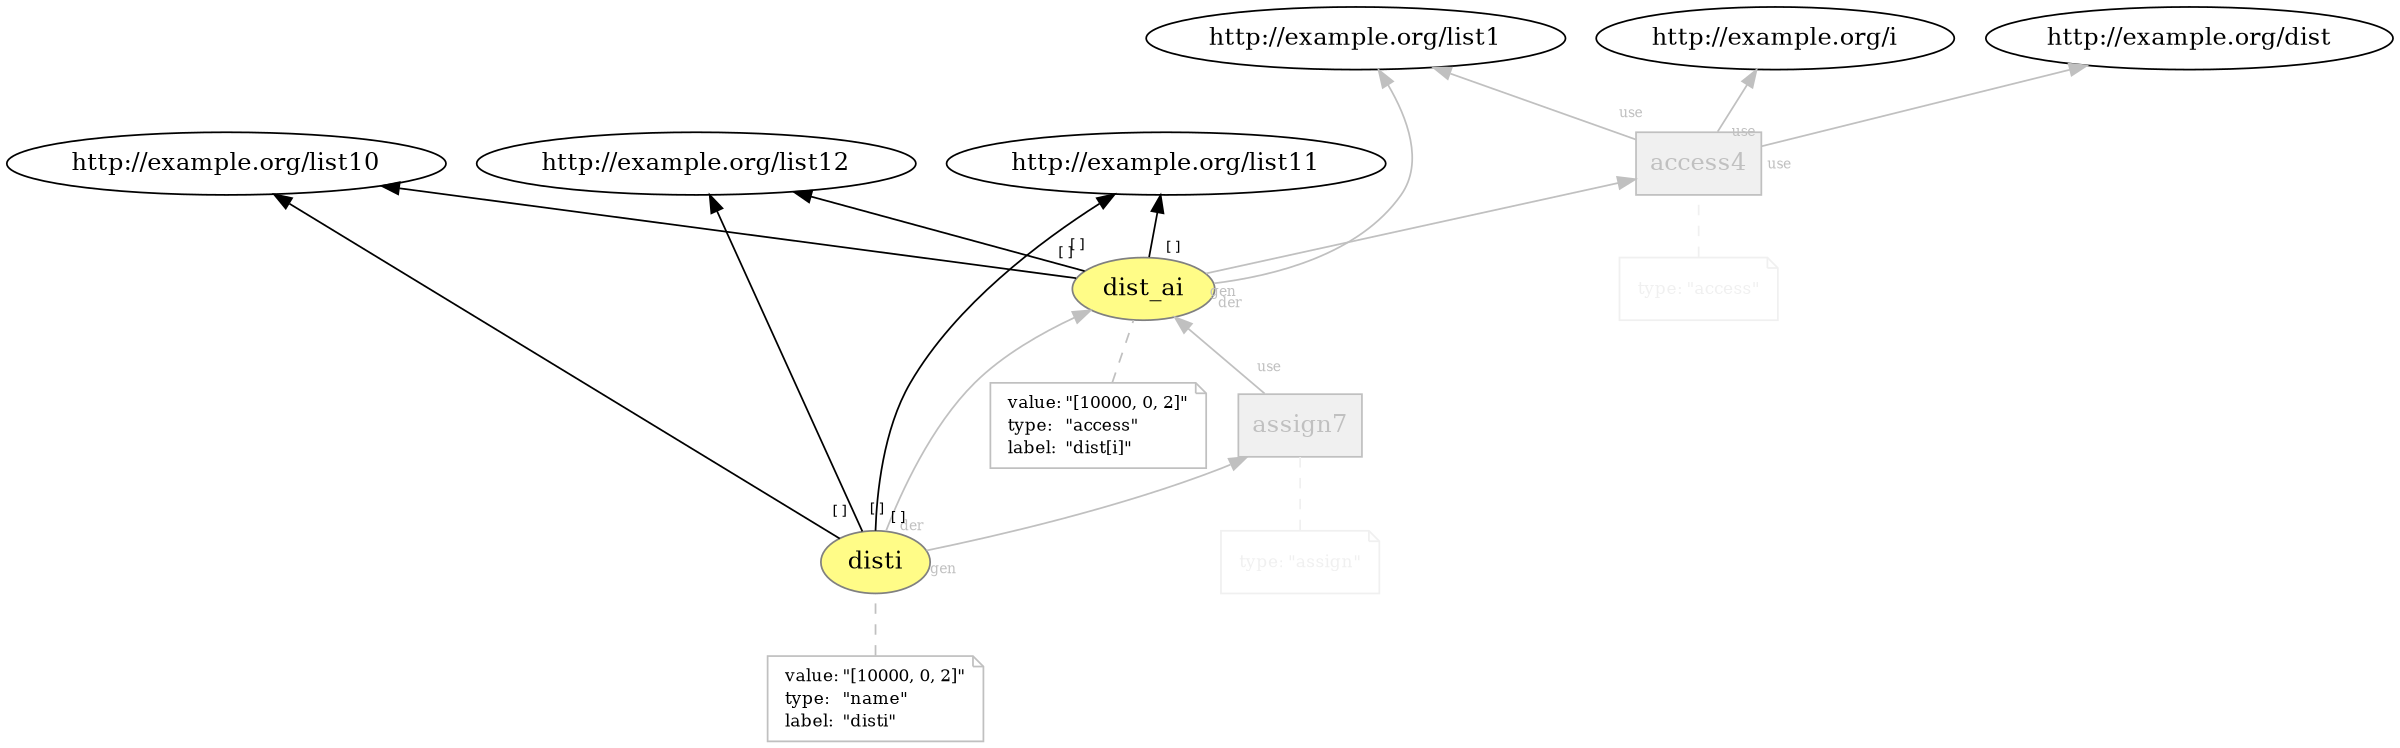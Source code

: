 digraph "PROV" { size="16,12"; rankdir="BT";
"http://example.org/dist_ai" [fillcolor="#FFFC87",color="#808080",style="filled",label="dist_ai",URL="http://example.org/dist_ai"]
"-attrs0" [color="gray",shape="note",fontsize="10",fontcolor="black",label=<<TABLE cellpadding="0" border="0">
	<TR>
	    <TD align="left">value:</TD>
	    <TD align="left">&quot;[10000, 0, 2]&quot;</TD>
	</TR>
	<TR>
	    <TD align="left">type:</TD>
	    <TD align="left">&quot;access&quot;</TD>
	</TR>
	<TR>
	    <TD align="left">label:</TD>
	    <TD align="left">&quot;dist[i]&quot;</TD>
	</TR>
</TABLE>>]
"-attrs0" -> "http://example.org/dist_ai" [color="gray",style="dashed",arrowhead="none"]
"http://example.org/dist_ai" -> "http://example.org/list10" [labelfontsize="8",labeldistance="1.5",color="black",labelangle="60.0",rotation="20",taillabel="[ ]"]
"http://example.org/dist_ai" -> "http://example.org/list11" [labelfontsize="8",labeldistance="1.5",color="black",labelangle="60.0",rotation="20",taillabel="[ ]"]
"http://example.org/dist_ai" -> "http://example.org/list12" [labelfontsize="8",labeldistance="1.5",color="black",labelangle="60.0",rotation="20",taillabel="[ ]"]
"http://example.org/access4" [fillcolor="#F0F0F0",color="gray",shape="polygon",sides="4",style="filled",label="access4",URL="http://example.org/access4",fontcolor="gray"]
"-attrs1" [color="#F0F0F0",shape="note",fontsize="10",fontcolor="black",label=<<TABLE cellpadding="0" border="0">
	<TR>
	    <TD align="left"><font color="#F0F0F0">type:</font></TD>
	    <TD align="left"><font color="#F0F0F0">&quot;access&quot;</font></TD>
	</TR>
</TABLE>>]
"-attrs1" -> "http://example.org/access4" [color="#F0F0F0",style="dashed",arrowhead="none"]
"http://example.org/access4" -> "http://example.org/list1" [labelfontsize="8",labeldistance="1.5",color="gray",labelangle="60.0",rotation="20",taillabel="use",fontcolor="gray"]
"http://example.org/dist_ai" -> "http://example.org/list1" [labelfontsize="8",labeldistance="1.5",color="gray",labelangle="60.0",rotation="20",taillabel="der",fontcolor="gray"]
"http://example.org/dist_ai" -> "http://example.org/access4" [labelfontsize="8",labeldistance="1.5",color="gray",labelangle="60.0",rotation="20",taillabel="gen",fontcolor="gray"]
"http://example.org/access4" -> "http://example.org/dist" [labelfontsize="8",labeldistance="1.5",color="gray",labelangle="60.0",rotation="20",taillabel="use",fontcolor="gray"]
"http://example.org/access4" -> "http://example.org/i" [labelfontsize="8",labeldistance="1.5",color="gray",labelangle="60.0",rotation="20",taillabel="use",fontcolor="gray"]
"http://example.org/disti" [fillcolor="#FFFC87",color="#808080",style="filled",label="disti",URL="http://example.org/disti"]
"-attrs2" [color="gray",shape="note",fontsize="10",fontcolor="black",label=<<TABLE cellpadding="0" border="0">
	<TR>
	    <TD align="left">value:</TD>
	    <TD align="left">&quot;[10000, 0, 2]&quot;</TD>
	</TR>
	<TR>
	    <TD align="left">type:</TD>
	    <TD align="left">&quot;name&quot;</TD>
	</TR>
	<TR>
	    <TD align="left">label:</TD>
	    <TD align="left">&quot;disti&quot;</TD>
	</TR>
</TABLE>>]
"-attrs2" -> "http://example.org/disti" [color="gray",style="dashed",arrowhead="none"]
"http://example.org/disti" -> "http://example.org/list10" [labelfontsize="8",labeldistance="1.5",color="black",labelangle="60.0",rotation="20",taillabel="[ ]"]
"http://example.org/disti" -> "http://example.org/list11" [labelfontsize="8",labeldistance="1.5",color="black",labelangle="60.0",rotation="20",taillabel="[ ]"]
"http://example.org/disti" -> "http://example.org/list12" [labelfontsize="8",labeldistance="1.5",color="black",labelangle="60.0",rotation="20",taillabel="[ ]"]
"http://example.org/assign7" [fillcolor="#F0F0F0",color="gray",shape="polygon",sides="4",style="filled",label="assign7",URL="http://example.org/assign7",fontcolor="gray"]
"-attrs3" [color="#F0F0F0",shape="note",fontsize="10",fontcolor="black",label=<<TABLE cellpadding="0" border="0">
	<TR>
	    <TD align="left"><font color="#F0F0F0">type:</font></TD>
	    <TD align="left"><font color="#F0F0F0">&quot;assign&quot;</font></TD>
	</TR>
</TABLE>>]
"-attrs3" -> "http://example.org/assign7" [color="#F0F0F0",style="dashed",arrowhead="none"]
"http://example.org/assign7" -> "http://example.org/dist_ai" [labelfontsize="8",labeldistance="1.5",color="gray",labelangle="60.0",rotation="20",taillabel="use",fontcolor="gray"]
"http://example.org/disti" -> "http://example.org/dist_ai" [labelfontsize="8",labeldistance="1.5",color="gray",labelangle="60.0",rotation="20",taillabel="der",fontcolor="gray"]
"http://example.org/disti" -> "http://example.org/assign7" [labelfontsize="8",labeldistance="1.5",color="gray",labelangle="60.0",rotation="20",taillabel="gen",fontcolor="gray"]
}